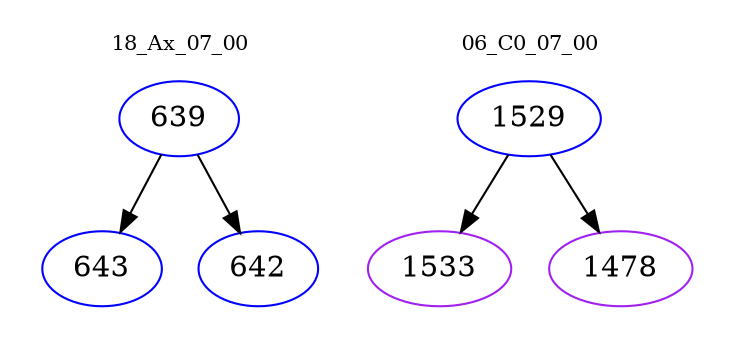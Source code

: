 digraph{
subgraph cluster_0 {
color = white
label = "18_Ax_07_00";
fontsize=10;
T0_639 [label="639", color="blue"]
T0_639 -> T0_643 [color="black"]
T0_643 [label="643", color="blue"]
T0_639 -> T0_642 [color="black"]
T0_642 [label="642", color="blue"]
}
subgraph cluster_1 {
color = white
label = "06_C0_07_00";
fontsize=10;
T1_1529 [label="1529", color="blue"]
T1_1529 -> T1_1533 [color="black"]
T1_1533 [label="1533", color="purple"]
T1_1529 -> T1_1478 [color="black"]
T1_1478 [label="1478", color="purple"]
}
}
